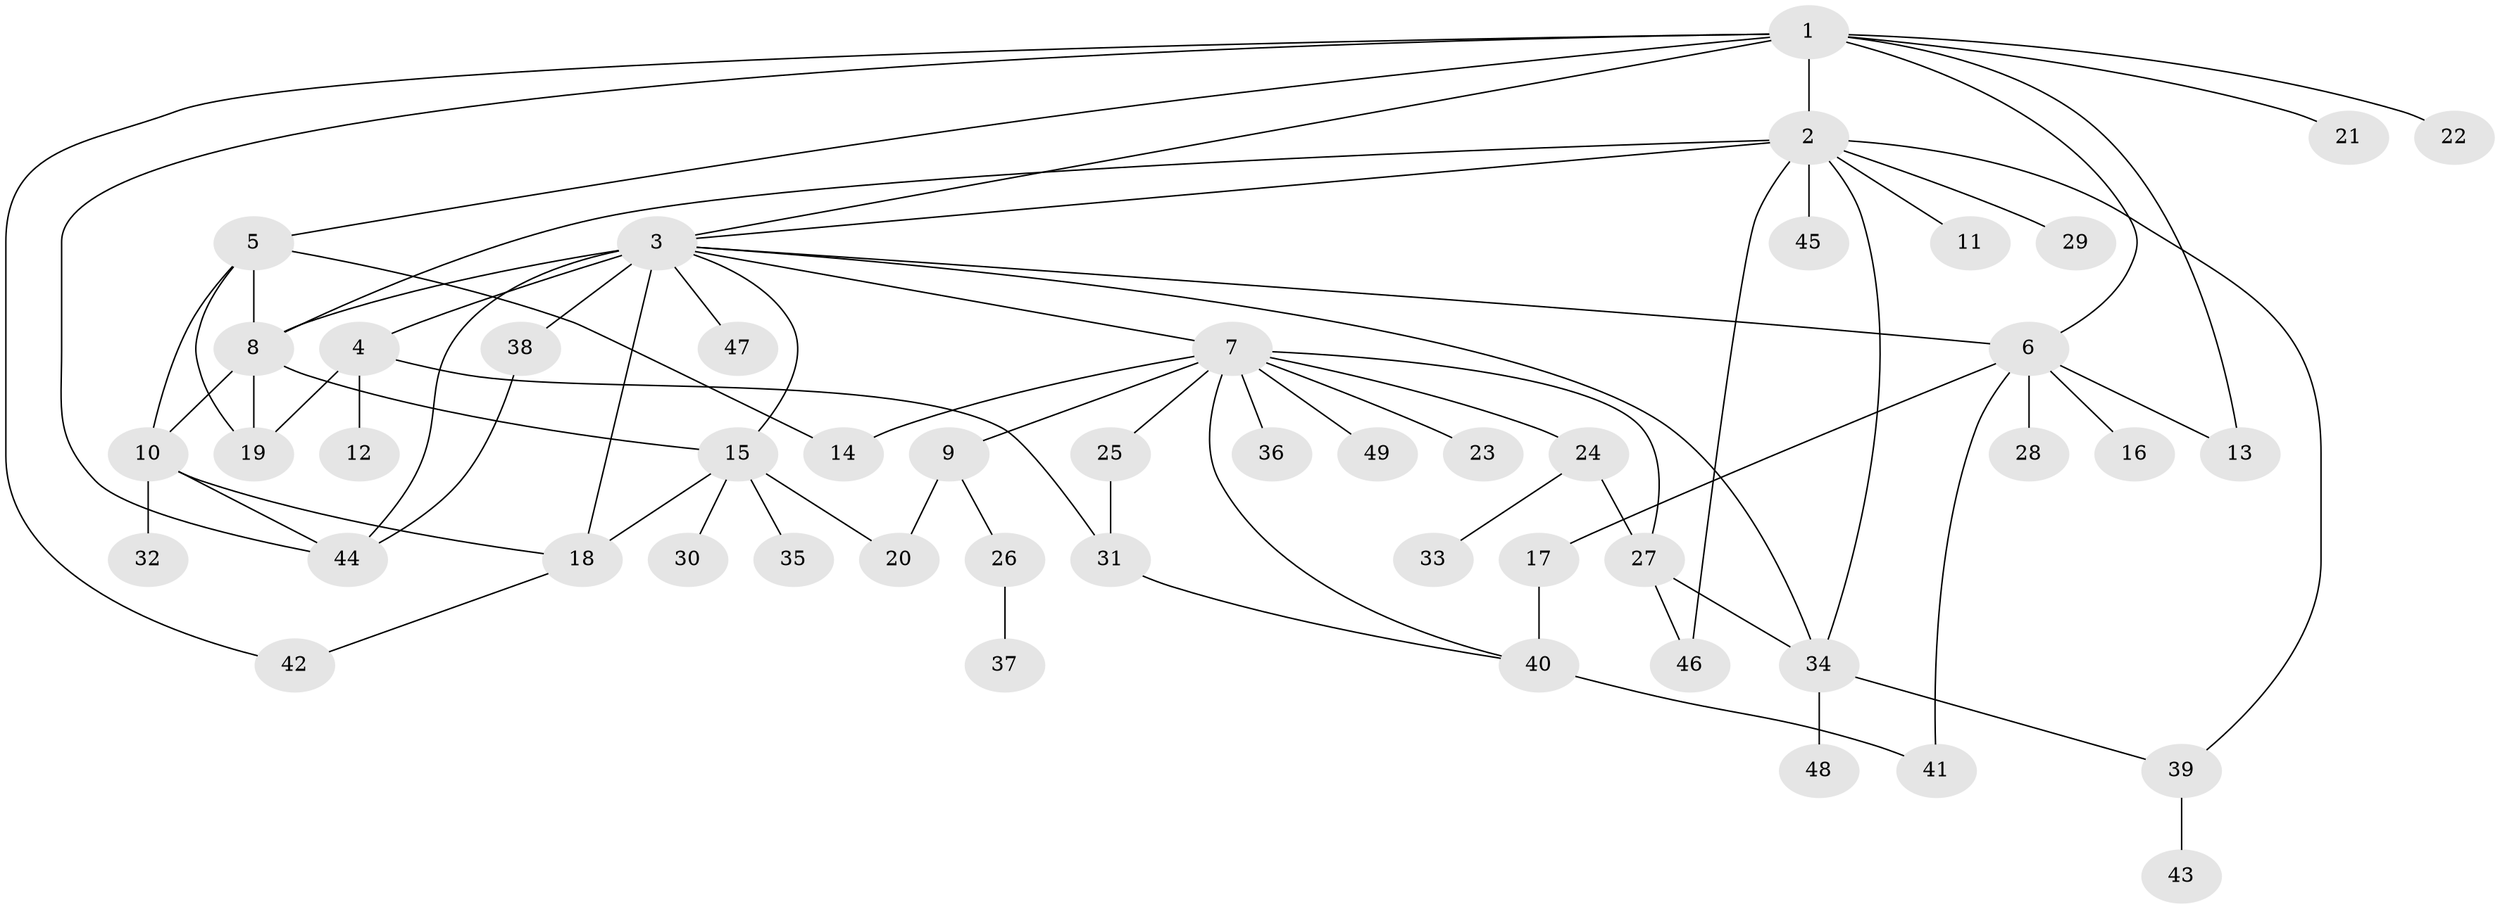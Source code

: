 // original degree distribution, {10: 0.010309278350515464, 11: 0.030927835051546393, 16: 0.010309278350515464, 5: 0.041237113402061855, 6: 0.020618556701030927, 4: 0.05154639175257732, 2: 0.24742268041237114, 1: 0.4536082474226804, 3: 0.12371134020618557, 7: 0.010309278350515464}
// Generated by graph-tools (version 1.1) at 2025/35/03/09/25 02:35:35]
// undirected, 49 vertices, 74 edges
graph export_dot {
graph [start="1"]
  node [color=gray90,style=filled];
  1;
  2;
  3;
  4;
  5;
  6;
  7;
  8;
  9;
  10;
  11;
  12;
  13;
  14;
  15;
  16;
  17;
  18;
  19;
  20;
  21;
  22;
  23;
  24;
  25;
  26;
  27;
  28;
  29;
  30;
  31;
  32;
  33;
  34;
  35;
  36;
  37;
  38;
  39;
  40;
  41;
  42;
  43;
  44;
  45;
  46;
  47;
  48;
  49;
  1 -- 2 [weight=1.0];
  1 -- 3 [weight=1.0];
  1 -- 5 [weight=1.0];
  1 -- 6 [weight=1.0];
  1 -- 13 [weight=1.0];
  1 -- 21 [weight=1.0];
  1 -- 22 [weight=1.0];
  1 -- 42 [weight=1.0];
  1 -- 44 [weight=1.0];
  2 -- 3 [weight=1.0];
  2 -- 8 [weight=2.0];
  2 -- 11 [weight=1.0];
  2 -- 29 [weight=1.0];
  2 -- 34 [weight=1.0];
  2 -- 39 [weight=1.0];
  2 -- 45 [weight=1.0];
  2 -- 46 [weight=1.0];
  3 -- 4 [weight=1.0];
  3 -- 6 [weight=1.0];
  3 -- 7 [weight=1.0];
  3 -- 8 [weight=1.0];
  3 -- 15 [weight=1.0];
  3 -- 18 [weight=4.0];
  3 -- 34 [weight=1.0];
  3 -- 38 [weight=1.0];
  3 -- 44 [weight=1.0];
  3 -- 47 [weight=1.0];
  4 -- 12 [weight=1.0];
  4 -- 19 [weight=1.0];
  4 -- 31 [weight=1.0];
  5 -- 8 [weight=6.0];
  5 -- 10 [weight=1.0];
  5 -- 14 [weight=1.0];
  5 -- 19 [weight=1.0];
  6 -- 13 [weight=1.0];
  6 -- 16 [weight=1.0];
  6 -- 17 [weight=1.0];
  6 -- 28 [weight=1.0];
  6 -- 41 [weight=1.0];
  7 -- 9 [weight=1.0];
  7 -- 14 [weight=1.0];
  7 -- 23 [weight=1.0];
  7 -- 24 [weight=1.0];
  7 -- 25 [weight=1.0];
  7 -- 27 [weight=1.0];
  7 -- 36 [weight=1.0];
  7 -- 40 [weight=1.0];
  7 -- 49 [weight=1.0];
  8 -- 10 [weight=1.0];
  8 -- 15 [weight=1.0];
  8 -- 19 [weight=1.0];
  9 -- 20 [weight=1.0];
  9 -- 26 [weight=1.0];
  10 -- 18 [weight=1.0];
  10 -- 32 [weight=2.0];
  10 -- 44 [weight=1.0];
  15 -- 18 [weight=1.0];
  15 -- 20 [weight=1.0];
  15 -- 30 [weight=1.0];
  15 -- 35 [weight=1.0];
  17 -- 40 [weight=3.0];
  18 -- 42 [weight=1.0];
  24 -- 27 [weight=1.0];
  24 -- 33 [weight=1.0];
  25 -- 31 [weight=1.0];
  26 -- 37 [weight=1.0];
  27 -- 34 [weight=1.0];
  27 -- 46 [weight=1.0];
  31 -- 40 [weight=1.0];
  34 -- 39 [weight=1.0];
  34 -- 48 [weight=1.0];
  38 -- 44 [weight=1.0];
  39 -- 43 [weight=1.0];
  40 -- 41 [weight=1.0];
}
